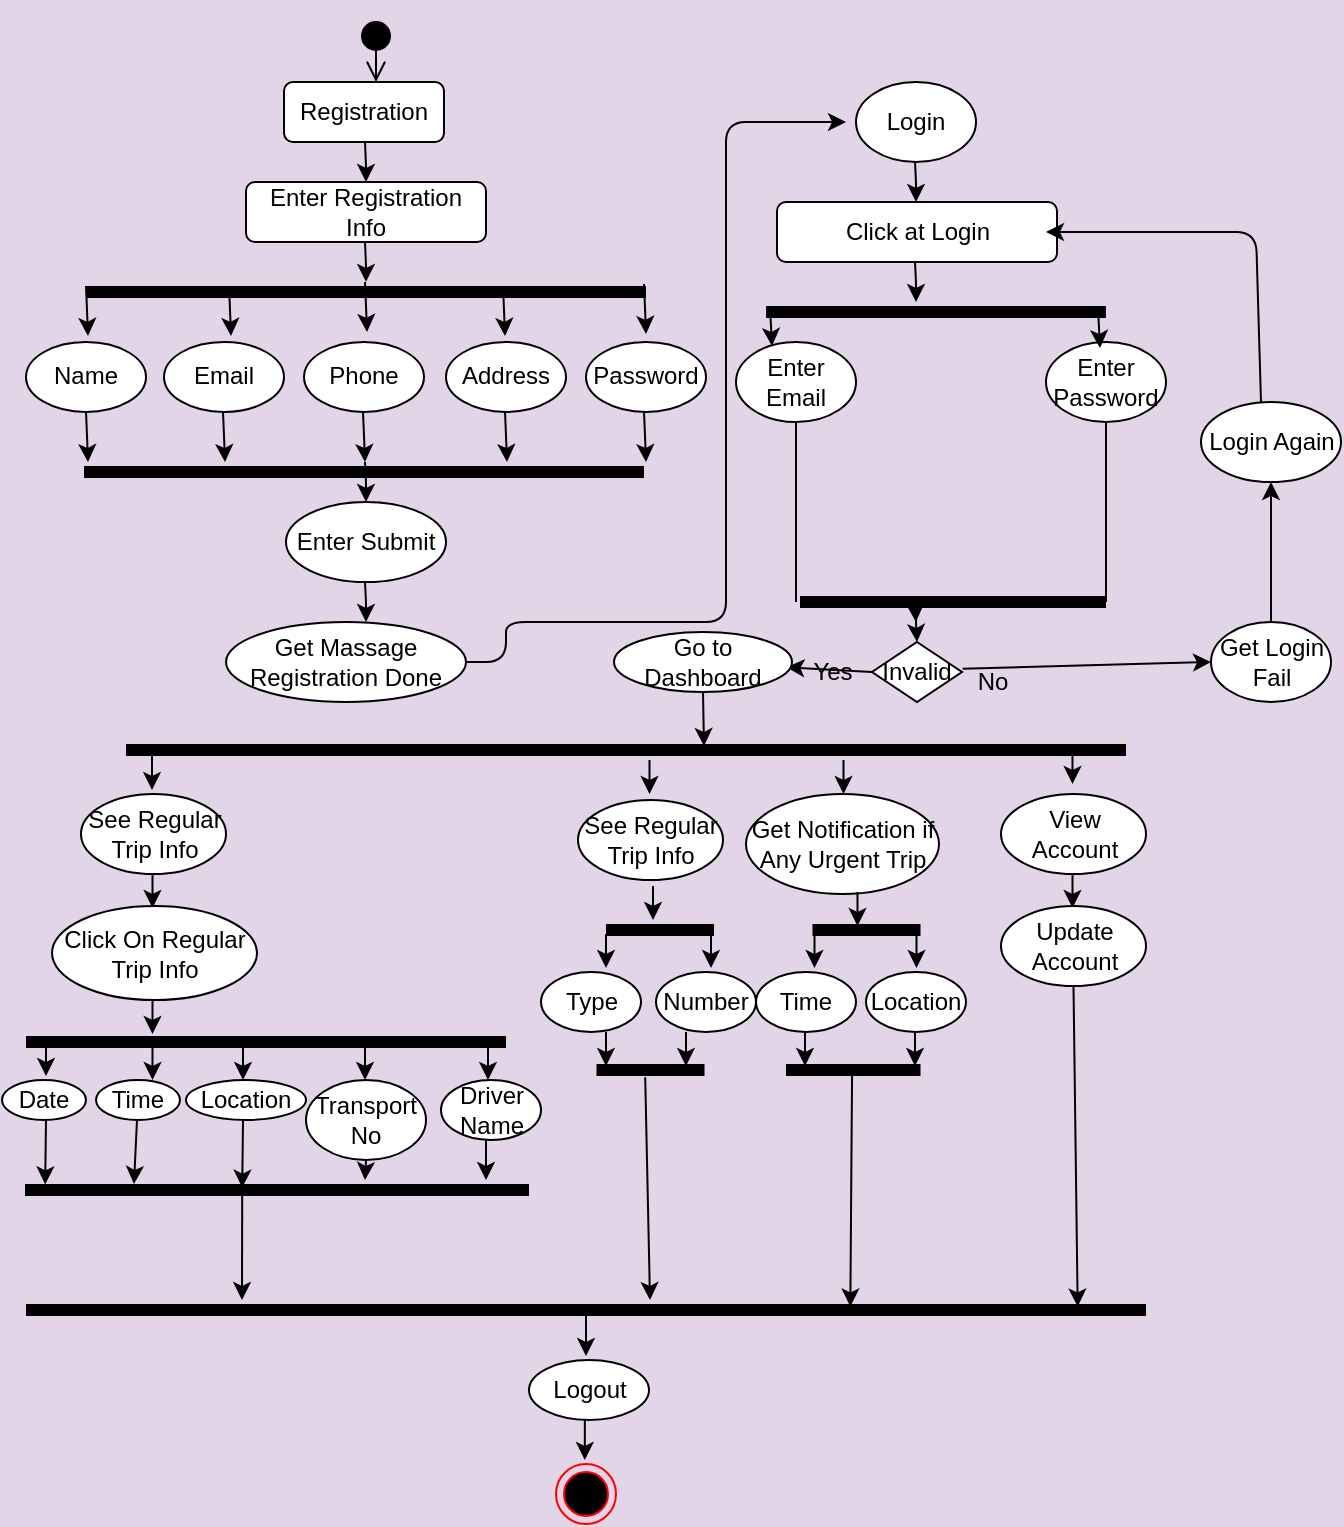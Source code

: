 <mxfile version="14.9.6" type="github">
  <diagram id="tKXObVT6ODstsICqTzrA" name="Page-1">
    <mxGraphModel dx="1038" dy="579" grid="0" gridSize="10" guides="1" tooltips="1" connect="1" arrows="1" fold="1" page="1" pageScale="1" pageWidth="827" pageHeight="1169" background="#E1D5E7" math="0" shadow="0">
      <root>
        <mxCell id="0" />
        <mxCell id="1" parent="0" />
        <mxCell id="a5vDsfFaX1BTuz3lG2Y1-60" value="" style="endArrow=classic;html=1;" edge="1" parent="1">
          <mxGeometry x="30" y="51" width="50" height="50" as="geometry">
            <mxPoint x="199.5" y="261" as="sourcePoint" />
            <mxPoint x="200" y="281" as="targetPoint" />
            <Array as="points">
              <mxPoint x="200" y="271" />
            </Array>
          </mxGeometry>
        </mxCell>
        <mxCell id="a5vDsfFaX1BTuz3lG2Y1-61" value="Get Massage Registration Done" style="ellipse;whiteSpace=wrap;html=1;" vertex="1" parent="1">
          <mxGeometry x="130" y="341" width="120" height="40" as="geometry" />
        </mxCell>
        <mxCell id="a5vDsfFaX1BTuz3lG2Y1-62" value="" style="endArrow=classic;html=1;" edge="1" parent="1">
          <mxGeometry x="30" y="41" width="50" height="50" as="geometry">
            <mxPoint x="199.5" y="321" as="sourcePoint" />
            <mxPoint x="200" y="341" as="targetPoint" />
            <Array as="points">
              <mxPoint x="200" y="331" />
            </Array>
          </mxGeometry>
        </mxCell>
        <mxCell id="a5vDsfFaX1BTuz3lG2Y1-63" value="Enter Submit" style="ellipse;whiteSpace=wrap;html=1;" vertex="1" parent="1">
          <mxGeometry x="160" y="281" width="80" height="40" as="geometry" />
        </mxCell>
        <mxCell id="a5vDsfFaX1BTuz3lG2Y1-64" value="" style="endArrow=classic;html=1;exitX=1;exitY=0.5;exitDx=0;exitDy=0;" edge="1" parent="1" source="a5vDsfFaX1BTuz3lG2Y1-61">
          <mxGeometry x="30" y="71" width="50" height="50" as="geometry">
            <mxPoint x="260" y="351" as="sourcePoint" />
            <mxPoint x="440" y="91" as="targetPoint" />
            <Array as="points">
              <mxPoint x="270" y="361" />
              <mxPoint x="270" y="341" />
              <mxPoint x="380" y="341" />
              <mxPoint x="380" y="261" />
              <mxPoint x="380" y="91" />
            </Array>
          </mxGeometry>
        </mxCell>
        <mxCell id="a5vDsfFaX1BTuz3lG2Y1-65" value="Login" style="ellipse;whiteSpace=wrap;html=1;" vertex="1" parent="1">
          <mxGeometry x="445" y="71" width="60" height="40" as="geometry" />
        </mxCell>
        <mxCell id="a5vDsfFaX1BTuz3lG2Y1-66" value="" style="endArrow=classic;html=1;" edge="1" parent="1">
          <mxGeometry x="30" y="21" width="50" height="50" as="geometry">
            <mxPoint x="474.5" y="111" as="sourcePoint" />
            <mxPoint x="475" y="131" as="targetPoint" />
            <Array as="points">
              <mxPoint x="475" y="121" />
            </Array>
          </mxGeometry>
        </mxCell>
        <mxCell id="a5vDsfFaX1BTuz3lG2Y1-67" value="Click at Login" style="rounded=1;whiteSpace=wrap;html=1;" vertex="1" parent="1">
          <mxGeometry x="405.5" y="131" width="140" height="30" as="geometry" />
        </mxCell>
        <mxCell id="a5vDsfFaX1BTuz3lG2Y1-68" value="" style="endArrow=classic;html=1;" edge="1" parent="1">
          <mxGeometry x="30" y="11" width="50" height="50" as="geometry">
            <mxPoint x="474.5" y="161" as="sourcePoint" />
            <mxPoint x="475" y="181" as="targetPoint" />
            <Array as="points">
              <mxPoint x="475" y="171" />
            </Array>
          </mxGeometry>
        </mxCell>
        <mxCell id="a5vDsfFaX1BTuz3lG2Y1-69" value="Enter Email" style="ellipse;whiteSpace=wrap;html=1;" vertex="1" parent="1">
          <mxGeometry x="385" y="201" width="60" height="40" as="geometry" />
        </mxCell>
        <mxCell id="a5vDsfFaX1BTuz3lG2Y1-70" value="Enter Password" style="ellipse;whiteSpace=wrap;html=1;" vertex="1" parent="1">
          <mxGeometry x="540" y="201" width="60" height="40" as="geometry" />
        </mxCell>
        <mxCell id="a5vDsfFaX1BTuz3lG2Y1-71" value="" style="endArrow=classic;html=1;" edge="1" parent="1">
          <mxGeometry x="56" y="4" width="50" height="50" as="geometry">
            <mxPoint x="566" y="184" as="sourcePoint" />
            <mxPoint x="567" y="204" as="targetPoint" />
            <Array as="points">
              <mxPoint x="566.5" y="194" />
            </Array>
          </mxGeometry>
        </mxCell>
        <mxCell id="a5vDsfFaX1BTuz3lG2Y1-72" value="" style="endArrow=none;html=1;entryX=0.5;entryY=1;entryDx=0;entryDy=0;" edge="1" parent="1" target="a5vDsfFaX1BTuz3lG2Y1-69">
          <mxGeometry x="30" y="71" width="50" height="50" as="geometry">
            <mxPoint x="415" y="331" as="sourcePoint" />
            <mxPoint x="460" y="281" as="targetPoint" />
          </mxGeometry>
        </mxCell>
        <mxCell id="a5vDsfFaX1BTuz3lG2Y1-73" value="" style="endArrow=none;html=1;entryX=0.5;entryY=1;entryDx=0;entryDy=0;" edge="1" parent="1" target="a5vDsfFaX1BTuz3lG2Y1-70">
          <mxGeometry x="30" y="71" width="50" height="50" as="geometry">
            <mxPoint x="570" y="331" as="sourcePoint" />
            <mxPoint x="460" y="281" as="targetPoint" />
          </mxGeometry>
        </mxCell>
        <mxCell id="a5vDsfFaX1BTuz3lG2Y1-74" value="" style="endArrow=classic;html=1;" edge="1" parent="1">
          <mxGeometry x="30" y="71" width="50" height="50" as="geometry">
            <mxPoint x="474.5" y="331" as="sourcePoint" />
            <mxPoint x="475" y="341" as="targetPoint" />
            <Array as="points">
              <mxPoint x="475" y="341" />
            </Array>
          </mxGeometry>
        </mxCell>
        <mxCell id="a5vDsfFaX1BTuz3lG2Y1-75" value="Invalid" style="rhombus;whiteSpace=wrap;html=1;" vertex="1" parent="1">
          <mxGeometry x="453" y="351" width="45" height="30" as="geometry" />
        </mxCell>
        <mxCell id="a5vDsfFaX1BTuz3lG2Y1-76" value="" style="endArrow=classic;html=1;exitX=0;exitY=0.5;exitDx=0;exitDy=0;entryX=-0.07;entryY=0.38;entryDx=0;entryDy=0;entryPerimeter=0;" edge="1" parent="1" source="a5vDsfFaX1BTuz3lG2Y1-75" target="a5vDsfFaX1BTuz3lG2Y1-78">
          <mxGeometry x="30" y="71" width="50" height="50" as="geometry">
            <mxPoint x="410" y="431" as="sourcePoint" />
            <mxPoint x="420" y="381" as="targetPoint" />
          </mxGeometry>
        </mxCell>
        <mxCell id="a5vDsfFaX1BTuz3lG2Y1-77" value="Go to Dashboard" style="ellipse;whiteSpace=wrap;html=1;" vertex="1" parent="1">
          <mxGeometry x="324" y="346" width="89" height="30" as="geometry" />
        </mxCell>
        <mxCell id="a5vDsfFaX1BTuz3lG2Y1-78" value="Yes" style="text;html=1;align=center;verticalAlign=middle;resizable=0;points=[];autosize=1;strokeColor=none;" vertex="1" parent="1">
          <mxGeometry x="413" y="356" width="40" height="20" as="geometry" />
        </mxCell>
        <mxCell id="a5vDsfFaX1BTuz3lG2Y1-79" value="No" style="text;html=1;align=center;verticalAlign=middle;resizable=0;points=[];autosize=1;strokeColor=none;" vertex="1" parent="1">
          <mxGeometry x="498" y="361" width="30" height="20" as="geometry" />
        </mxCell>
        <mxCell id="a5vDsfFaX1BTuz3lG2Y1-80" value="Get Login Fail" style="ellipse;whiteSpace=wrap;html=1;" vertex="1" parent="1">
          <mxGeometry x="622.5" y="341" width="60" height="40" as="geometry" />
        </mxCell>
        <mxCell id="a5vDsfFaX1BTuz3lG2Y1-81" value="" style="endArrow=classic;html=1;entryX=0;entryY=0.5;entryDx=0;entryDy=0;exitX=0.011;exitY=0.167;exitDx=0;exitDy=0;exitPerimeter=0;" edge="1" parent="1" source="a5vDsfFaX1BTuz3lG2Y1-79" target="a5vDsfFaX1BTuz3lG2Y1-80">
          <mxGeometry x="30" y="63" width="50" height="50" as="geometry">
            <mxPoint x="497" y="373" as="sourcePoint" />
            <mxPoint x="590" y="373" as="targetPoint" />
          </mxGeometry>
        </mxCell>
        <mxCell id="a5vDsfFaX1BTuz3lG2Y1-82" value="" style="endArrow=classic;html=1;exitX=0.5;exitY=0;exitDx=0;exitDy=0;" edge="1" parent="1">
          <mxGeometry x="25" y="71" width="50" height="50" as="geometry">
            <mxPoint x="647.5" y="231" as="sourcePoint" />
            <mxPoint x="540" y="146" as="targetPoint" />
            <Array as="points">
              <mxPoint x="645" y="146" />
            </Array>
          </mxGeometry>
        </mxCell>
        <mxCell id="a5vDsfFaX1BTuz3lG2Y1-83" value="Login Again" style="ellipse;whiteSpace=wrap;html=1;" vertex="1" parent="1">
          <mxGeometry x="617.5" y="231" width="70" height="40" as="geometry" />
        </mxCell>
        <mxCell id="a5vDsfFaX1BTuz3lG2Y1-84" value="" style="endArrow=classic;html=1;exitX=0.5;exitY=0;exitDx=0;exitDy=0;entryX=0.5;entryY=1;entryDx=0;entryDy=0;" edge="1" parent="1" source="a5vDsfFaX1BTuz3lG2Y1-80" target="a5vDsfFaX1BTuz3lG2Y1-83">
          <mxGeometry x="30" y="71" width="50" height="50" as="geometry">
            <mxPoint x="410" y="431" as="sourcePoint" />
            <mxPoint x="460" y="381" as="targetPoint" />
          </mxGeometry>
        </mxCell>
        <mxCell id="a5vDsfFaX1BTuz3lG2Y1-85" value="Registration" style="rounded=1;whiteSpace=wrap;html=1;" vertex="1" parent="1">
          <mxGeometry x="159" y="71" width="80" height="30" as="geometry" />
        </mxCell>
        <mxCell id="a5vDsfFaX1BTuz3lG2Y1-86" value="Enter Registration Info" style="rounded=1;whiteSpace=wrap;html=1;" vertex="1" parent="1">
          <mxGeometry x="140" y="121" width="120" height="30" as="geometry" />
        </mxCell>
        <mxCell id="a5vDsfFaX1BTuz3lG2Y1-87" value="" style="endArrow=classic;html=1;" edge="1" parent="1">
          <mxGeometry x="30" y="66.142" width="50" height="58.294" as="geometry">
            <mxPoint x="199.5" y="101.118" as="sourcePoint" />
            <mxPoint x="200" y="121" as="targetPoint" />
            <Array as="points">
              <mxPoint x="200" y="112.777" />
            </Array>
          </mxGeometry>
        </mxCell>
        <mxCell id="a5vDsfFaX1BTuz3lG2Y1-88" value="" style="endArrow=classic;html=1;" edge="1" parent="1">
          <mxGeometry x="30" y="46.072" width="50" height="58.294" as="geometry">
            <mxPoint x="199.5" y="151.001" as="sourcePoint" />
            <mxPoint x="200" y="170.93" as="targetPoint" />
            <Array as="points">
              <mxPoint x="200" y="162.66" />
            </Array>
          </mxGeometry>
        </mxCell>
        <mxCell id="a5vDsfFaX1BTuz3lG2Y1-89" value="Name" style="ellipse;whiteSpace=wrap;html=1;" vertex="1" parent="1">
          <mxGeometry x="30" y="201.004" width="60" height="34.976" as="geometry" />
        </mxCell>
        <mxCell id="a5vDsfFaX1BTuz3lG2Y1-90" value="Email" style="ellipse;whiteSpace=wrap;html=1;" vertex="1" parent="1">
          <mxGeometry x="99" y="201.004" width="60" height="34.976" as="geometry" />
        </mxCell>
        <mxCell id="a5vDsfFaX1BTuz3lG2Y1-91" value="Phone" style="ellipse;whiteSpace=wrap;html=1;" vertex="1" parent="1">
          <mxGeometry x="169" y="201.004" width="60" height="34.976" as="geometry" />
        </mxCell>
        <mxCell id="a5vDsfFaX1BTuz3lG2Y1-92" value="Address" style="ellipse;whiteSpace=wrap;html=1;" vertex="1" parent="1">
          <mxGeometry x="240" y="201.004" width="60" height="34.976" as="geometry" />
        </mxCell>
        <mxCell id="a5vDsfFaX1BTuz3lG2Y1-93" value="Password" style="ellipse;whiteSpace=wrap;html=1;" vertex="1" parent="1">
          <mxGeometry x="310" y="201.004" width="60" height="34.976" as="geometry" />
        </mxCell>
        <mxCell id="a5vDsfFaX1BTuz3lG2Y1-94" value="" style="html=1;verticalAlign=bottom;startArrow=circle;startFill=1;endArrow=open;startSize=6;endSize=8;" edge="1" parent="1">
          <mxGeometry x="30" y="40" width="80" as="geometry">
            <mxPoint x="205" y="40" as="sourcePoint" />
            <mxPoint x="205" y="71" as="targetPoint" />
          </mxGeometry>
        </mxCell>
        <mxCell id="a5vDsfFaX1BTuz3lG2Y1-95" value="" style="shape=line;html=1;strokeWidth=6;" vertex="1" parent="1">
          <mxGeometry x="60" y="171" width="280" height="10" as="geometry" />
        </mxCell>
        <mxCell id="a5vDsfFaX1BTuz3lG2Y1-96" value="" style="endArrow=classic;html=1;" edge="1" parent="1">
          <mxGeometry x="30" y="33.092" width="50" height="58.294" as="geometry">
            <mxPoint x="60" y="172.997" as="sourcePoint" />
            <mxPoint x="61" y="197.95" as="targetPoint" />
            <Array as="points">
              <mxPoint x="60.5" y="184.656" />
            </Array>
          </mxGeometry>
        </mxCell>
        <mxCell id="a5vDsfFaX1BTuz3lG2Y1-97" value="" style="endArrow=classic;html=1;" edge="1" parent="1">
          <mxGeometry x="101.5" y="33.092" width="50" height="58.294" as="geometry">
            <mxPoint x="131.5" y="172.997" as="sourcePoint" />
            <mxPoint x="132.5" y="197.95" as="targetPoint" />
            <Array as="points">
              <mxPoint x="132" y="184.656" />
            </Array>
          </mxGeometry>
        </mxCell>
        <mxCell id="a5vDsfFaX1BTuz3lG2Y1-98" value="" style="endArrow=classic;html=1;" edge="1" parent="1">
          <mxGeometry x="169.5" y="31.092" width="50" height="58.294" as="geometry">
            <mxPoint x="199.5" y="170.997" as="sourcePoint" />
            <mxPoint x="200.5" y="195.95" as="targetPoint" />
            <Array as="points">
              <mxPoint x="200" y="182.656" />
            </Array>
          </mxGeometry>
        </mxCell>
        <mxCell id="a5vDsfFaX1BTuz3lG2Y1-99" value="" style="endArrow=classic;html=1;" edge="1" parent="1">
          <mxGeometry x="238.5" y="33.092" width="50" height="58.294" as="geometry">
            <mxPoint x="268.5" y="172.997" as="sourcePoint" />
            <mxPoint x="269.5" y="197.95" as="targetPoint" />
            <Array as="points">
              <mxPoint x="269" y="184.656" />
            </Array>
          </mxGeometry>
        </mxCell>
        <mxCell id="a5vDsfFaX1BTuz3lG2Y1-100" value="" style="endArrow=classic;html=1;" edge="1" parent="1">
          <mxGeometry x="309" y="32.092" width="50" height="58.294" as="geometry">
            <mxPoint x="339" y="171.997" as="sourcePoint" />
            <mxPoint x="340" y="196.95" as="targetPoint" />
            <Array as="points">
              <mxPoint x="339.5" y="183.656" />
            </Array>
          </mxGeometry>
        </mxCell>
        <mxCell id="a5vDsfFaX1BTuz3lG2Y1-101" value="" style="endArrow=classic;html=1;" edge="1" parent="1">
          <mxGeometry x="30" y="96.072" width="50" height="58.294" as="geometry">
            <mxPoint x="60" y="235.977" as="sourcePoint" />
            <mxPoint x="61" y="261" as="targetPoint" />
            <Array as="points">
              <mxPoint x="60.5" y="247.636" />
            </Array>
          </mxGeometry>
        </mxCell>
        <mxCell id="a5vDsfFaX1BTuz3lG2Y1-102" value="" style="endArrow=classic;html=1;" edge="1" parent="1">
          <mxGeometry x="98.5" y="96.072" width="50" height="58.294" as="geometry">
            <mxPoint x="128.5" y="235.977" as="sourcePoint" />
            <mxPoint x="129.5" y="261" as="targetPoint" />
            <Array as="points">
              <mxPoint x="129" y="247.636" />
            </Array>
          </mxGeometry>
        </mxCell>
        <mxCell id="a5vDsfFaX1BTuz3lG2Y1-103" value="" style="endArrow=classic;html=1;" edge="1" parent="1">
          <mxGeometry x="168.5" y="96.072" width="50" height="58.294" as="geometry">
            <mxPoint x="198.5" y="235.977" as="sourcePoint" />
            <mxPoint x="199.5" y="261" as="targetPoint" />
            <Array as="points">
              <mxPoint x="199" y="247.636" />
            </Array>
          </mxGeometry>
        </mxCell>
        <mxCell id="a5vDsfFaX1BTuz3lG2Y1-104" value="" style="endArrow=classic;html=1;" edge="1" parent="1">
          <mxGeometry x="239.5" y="96.072" width="50" height="58.294" as="geometry">
            <mxPoint x="269.5" y="235.977" as="sourcePoint" />
            <mxPoint x="270.5" y="261" as="targetPoint" />
            <Array as="points">
              <mxPoint x="270" y="247.636" />
            </Array>
          </mxGeometry>
        </mxCell>
        <mxCell id="a5vDsfFaX1BTuz3lG2Y1-105" value="" style="endArrow=classic;html=1;" edge="1" parent="1">
          <mxGeometry x="309" y="96.072" width="50" height="58.294" as="geometry">
            <mxPoint x="339" y="235.977" as="sourcePoint" />
            <mxPoint x="340" y="261" as="targetPoint" />
            <Array as="points">
              <mxPoint x="339.5" y="247.636" />
            </Array>
          </mxGeometry>
        </mxCell>
        <mxCell id="a5vDsfFaX1BTuz3lG2Y1-106" value="" style="shape=line;html=1;strokeWidth=6;" vertex="1" parent="1">
          <mxGeometry x="59" y="261" width="280" height="10" as="geometry" />
        </mxCell>
        <mxCell id="a5vDsfFaX1BTuz3lG2Y1-107" value="" style="shape=line;html=1;strokeWidth=6;" vertex="1" parent="1">
          <mxGeometry x="400" y="181" width="170" height="10" as="geometry" />
        </mxCell>
        <mxCell id="a5vDsfFaX1BTuz3lG2Y1-108" value="" style="endArrow=classic;html=1;" edge="1" parent="1">
          <mxGeometry x="-108" y="3" width="50" height="50" as="geometry">
            <mxPoint x="402" y="183" as="sourcePoint" />
            <mxPoint x="403" y="203" as="targetPoint" />
            <Array as="points">
              <mxPoint x="402.5" y="193" />
            </Array>
          </mxGeometry>
        </mxCell>
        <mxCell id="a5vDsfFaX1BTuz3lG2Y1-109" value="" style="endArrow=classic;html=1;" edge="1" parent="1">
          <mxGeometry x="-35.5" y="151" width="50" height="50" as="geometry">
            <mxPoint x="474.5" y="331" as="sourcePoint" />
            <mxPoint x="475.5" y="351" as="targetPoint" />
            <Array as="points">
              <mxPoint x="475" y="341" />
            </Array>
          </mxGeometry>
        </mxCell>
        <mxCell id="a5vDsfFaX1BTuz3lG2Y1-110" value="" style="shape=line;html=1;strokeWidth=6;" vertex="1" parent="1">
          <mxGeometry x="417" y="326" width="153" height="10" as="geometry" />
        </mxCell>
        <mxCell id="a5vDsfFaX1BTuz3lG2Y1-2" value="" style="shape=line;html=1;strokeWidth=6;rotation=0;" vertex="1" parent="1">
          <mxGeometry x="80" y="400" width="500" height="10" as="geometry" />
        </mxCell>
        <mxCell id="a5vDsfFaX1BTuz3lG2Y1-3" value="" style="endArrow=classic;html=1;" edge="1" parent="1">
          <mxGeometry x="35" y="307" width="50" height="50" as="geometry">
            <mxPoint x="93" y="408" as="sourcePoint" />
            <mxPoint x="93" y="425" as="targetPoint" />
          </mxGeometry>
        </mxCell>
        <mxCell id="a5vDsfFaX1BTuz3lG2Y1-4" value="" style="endArrow=classic;html=1;" edge="1" parent="1">
          <mxGeometry x="283.75" y="309" width="50" height="50" as="geometry">
            <mxPoint x="341.75" y="410" as="sourcePoint" />
            <mxPoint x="341.75" y="427" as="targetPoint" />
          </mxGeometry>
        </mxCell>
        <mxCell id="a5vDsfFaX1BTuz3lG2Y1-5" value="" style="endArrow=classic;html=1;" edge="1" parent="1">
          <mxGeometry x="380.75" y="309" width="50" height="50" as="geometry">
            <mxPoint x="438.75" y="410" as="sourcePoint" />
            <mxPoint x="438.75" y="427" as="targetPoint" />
          </mxGeometry>
        </mxCell>
        <mxCell id="a5vDsfFaX1BTuz3lG2Y1-6" value="" style="endArrow=classic;html=1;" edge="1" parent="1">
          <mxGeometry x="495.25" y="304" width="50" height="50" as="geometry">
            <mxPoint x="553.25" y="405" as="sourcePoint" />
            <mxPoint x="553.25" y="422" as="targetPoint" />
          </mxGeometry>
        </mxCell>
        <mxCell id="a5vDsfFaX1BTuz3lG2Y1-7" value="See Regular Trip Info" style="ellipse;whiteSpace=wrap;html=1;" vertex="1" parent="1">
          <mxGeometry x="57.5" y="427" width="72.5" height="40" as="geometry" />
        </mxCell>
        <mxCell id="a5vDsfFaX1BTuz3lG2Y1-8" value="See Regular Trip Info" style="ellipse;whiteSpace=wrap;html=1;" vertex="1" parent="1">
          <mxGeometry x="306" y="430" width="72.5" height="40" as="geometry" />
        </mxCell>
        <mxCell id="a5vDsfFaX1BTuz3lG2Y1-9" value="Get Notification if Any Urgent Trip" style="ellipse;whiteSpace=wrap;html=1;" vertex="1" parent="1">
          <mxGeometry x="390" y="427" width="96.5" height="50" as="geometry" />
        </mxCell>
        <mxCell id="a5vDsfFaX1BTuz3lG2Y1-10" value="View Account" style="ellipse;whiteSpace=wrap;html=1;" vertex="1" parent="1">
          <mxGeometry x="517.5" y="427" width="72.5" height="40" as="geometry" />
        </mxCell>
        <mxCell id="a5vDsfFaX1BTuz3lG2Y1-11" value="" style="endArrow=classic;html=1;" edge="1" parent="1">
          <mxGeometry x="35.25" y="366" width="50" height="50" as="geometry">
            <mxPoint x="93.25" y="467" as="sourcePoint" />
            <mxPoint x="93.25" y="484" as="targetPoint" />
          </mxGeometry>
        </mxCell>
        <mxCell id="a5vDsfFaX1BTuz3lG2Y1-12" value="Click On Regular Trip Info" style="ellipse;whiteSpace=wrap;html=1;" vertex="1" parent="1">
          <mxGeometry x="43" y="483" width="102.5" height="47" as="geometry" />
        </mxCell>
        <mxCell id="a5vDsfFaX1BTuz3lG2Y1-13" value="" style="shape=line;html=1;strokeWidth=6;rotation=0;" vertex="1" parent="1">
          <mxGeometry x="30" y="546" width="240" height="10" as="geometry" />
        </mxCell>
        <mxCell id="a5vDsfFaX1BTuz3lG2Y1-14" value="" style="endArrow=classic;html=1;" edge="1" parent="1">
          <mxGeometry x="35.25" y="429" width="50" height="50" as="geometry">
            <mxPoint x="93.25" y="530" as="sourcePoint" />
            <mxPoint x="93.25" y="547" as="targetPoint" />
          </mxGeometry>
        </mxCell>
        <mxCell id="a5vDsfFaX1BTuz3lG2Y1-15" value="" style="endArrow=classic;html=1;" edge="1" parent="1">
          <mxGeometry x="-18" y="450" width="50" height="50" as="geometry">
            <mxPoint x="40" y="551" as="sourcePoint" />
            <mxPoint x="40" y="568" as="targetPoint" />
          </mxGeometry>
        </mxCell>
        <mxCell id="a5vDsfFaX1BTuz3lG2Y1-16" value="" style="endArrow=classic;html=1;" edge="1" parent="1">
          <mxGeometry x="35.25" y="452" width="50" height="50" as="geometry">
            <mxPoint x="93.25" y="553" as="sourcePoint" />
            <mxPoint x="93.25" y="570" as="targetPoint" />
          </mxGeometry>
        </mxCell>
        <mxCell id="a5vDsfFaX1BTuz3lG2Y1-17" value="" style="endArrow=classic;html=1;" edge="1" parent="1">
          <mxGeometry x="80.5" y="452" width="50" height="50" as="geometry">
            <mxPoint x="138.5" y="553" as="sourcePoint" />
            <mxPoint x="138.5" y="570" as="targetPoint" />
          </mxGeometry>
        </mxCell>
        <mxCell id="a5vDsfFaX1BTuz3lG2Y1-18" value="" style="endArrow=classic;html=1;" edge="1" parent="1">
          <mxGeometry x="141.5" y="452" width="50" height="50" as="geometry">
            <mxPoint x="199.5" y="553" as="sourcePoint" />
            <mxPoint x="199.5" y="570" as="targetPoint" />
          </mxGeometry>
        </mxCell>
        <mxCell id="a5vDsfFaX1BTuz3lG2Y1-19" value="" style="endArrow=classic;html=1;" edge="1" parent="1">
          <mxGeometry x="203" y="452" width="50" height="50" as="geometry">
            <mxPoint x="261" y="553" as="sourcePoint" />
            <mxPoint x="261" y="570" as="targetPoint" />
          </mxGeometry>
        </mxCell>
        <mxCell id="a5vDsfFaX1BTuz3lG2Y1-20" value="Date" style="ellipse;whiteSpace=wrap;html=1;" vertex="1" parent="1">
          <mxGeometry x="18" y="570" width="42" height="20" as="geometry" />
        </mxCell>
        <mxCell id="a5vDsfFaX1BTuz3lG2Y1-21" value="Time" style="ellipse;whiteSpace=wrap;html=1;" vertex="1" parent="1">
          <mxGeometry x="65" y="570" width="42" height="20" as="geometry" />
        </mxCell>
        <mxCell id="a5vDsfFaX1BTuz3lG2Y1-22" value="Location" style="ellipse;whiteSpace=wrap;html=1;" vertex="1" parent="1">
          <mxGeometry x="110" y="570" width="60" height="20" as="geometry" />
        </mxCell>
        <mxCell id="a5vDsfFaX1BTuz3lG2Y1-23" value="Transport No" style="ellipse;whiteSpace=wrap;html=1;" vertex="1" parent="1">
          <mxGeometry x="170" y="570" width="60" height="40" as="geometry" />
        </mxCell>
        <mxCell id="a5vDsfFaX1BTuz3lG2Y1-24" value="Driver Name" style="ellipse;whiteSpace=wrap;html=1;" vertex="1" parent="1">
          <mxGeometry x="237.5" y="570" width="50" height="30" as="geometry" />
        </mxCell>
        <mxCell id="a5vDsfFaX1BTuz3lG2Y1-25" value="" style="shape=line;html=1;strokeWidth=6;rotation=0;" vertex="1" parent="1">
          <mxGeometry x="29.5" y="620" width="252" height="10" as="geometry" />
        </mxCell>
        <mxCell id="a5vDsfFaX1BTuz3lG2Y1-26" value="" style="endArrow=classic;html=1;" edge="1" parent="1">
          <mxGeometry x="202" y="499" width="50" height="50" as="geometry">
            <mxPoint x="260" y="600" as="sourcePoint" />
            <mxPoint x="260" y="620" as="targetPoint" />
          </mxGeometry>
        </mxCell>
        <mxCell id="a5vDsfFaX1BTuz3lG2Y1-27" value="" style="endArrow=classic;html=1;" edge="1" parent="1">
          <mxGeometry x="141.5" y="502" width="50" height="50" as="geometry">
            <mxPoint x="200" y="610" as="sourcePoint" />
            <mxPoint x="199.5" y="620" as="targetPoint" />
          </mxGeometry>
        </mxCell>
        <mxCell id="a5vDsfFaX1BTuz3lG2Y1-28" value="" style="endArrow=classic;html=1;entryX=0.431;entryY=0.38;entryDx=0;entryDy=0;entryPerimeter=0;" edge="1" parent="1" target="a5vDsfFaX1BTuz3lG2Y1-25">
          <mxGeometry x="80.5" y="489" width="50" height="50" as="geometry">
            <mxPoint x="138.5" y="590" as="sourcePoint" />
            <mxPoint x="138.5" y="607" as="targetPoint" />
          </mxGeometry>
        </mxCell>
        <mxCell id="a5vDsfFaX1BTuz3lG2Y1-29" value="" style="endArrow=classic;html=1;" edge="1" parent="1">
          <mxGeometry x="27.5" y="489" width="50" height="50" as="geometry">
            <mxPoint x="85.5" y="590" as="sourcePoint" />
            <mxPoint x="84" y="622" as="targetPoint" />
          </mxGeometry>
        </mxCell>
        <mxCell id="a5vDsfFaX1BTuz3lG2Y1-30" value="" style="endArrow=classic;html=1;entryX=0.04;entryY=0.22;entryDx=0;entryDy=0;entryPerimeter=0;" edge="1" parent="1" target="a5vDsfFaX1BTuz3lG2Y1-25">
          <mxGeometry x="-18" y="489" width="50" height="50" as="geometry">
            <mxPoint x="40" y="590" as="sourcePoint" />
            <mxPoint x="40" y="607" as="targetPoint" />
          </mxGeometry>
        </mxCell>
        <mxCell id="a5vDsfFaX1BTuz3lG2Y1-31" value="" style="endArrow=classic;html=1;exitX=0.431;exitY=0.62;exitDx=0;exitDy=0;exitPerimeter=0;" edge="1" parent="1" source="a5vDsfFaX1BTuz3lG2Y1-25">
          <mxGeometry x="18" y="400" width="50" height="50" as="geometry">
            <mxPoint x="390" y="600" as="sourcePoint" />
            <mxPoint x="138" y="680" as="targetPoint" />
          </mxGeometry>
        </mxCell>
        <mxCell id="a5vDsfFaX1BTuz3lG2Y1-32" value="" style="shape=line;html=1;strokeWidth=6;rotation=0;" vertex="1" parent="1">
          <mxGeometry x="320" y="490" width="54" height="10" as="geometry" />
        </mxCell>
        <mxCell id="a5vDsfFaX1BTuz3lG2Y1-33" value="" style="endArrow=classic;html=1;" edge="1" parent="1">
          <mxGeometry x="285.5" y="372" width="50" height="50" as="geometry">
            <mxPoint x="343.5" y="473" as="sourcePoint" />
            <mxPoint x="343.5" y="490" as="targetPoint" />
          </mxGeometry>
        </mxCell>
        <mxCell id="a5vDsfFaX1BTuz3lG2Y1-34" value="" style="endArrow=classic;html=1;" edge="1" parent="1">
          <mxGeometry x="262" y="396" width="50" height="50" as="geometry">
            <mxPoint x="320" y="497" as="sourcePoint" />
            <mxPoint x="320" y="514" as="targetPoint" />
          </mxGeometry>
        </mxCell>
        <mxCell id="a5vDsfFaX1BTuz3lG2Y1-35" value="" style="endArrow=classic;html=1;" edge="1" parent="1">
          <mxGeometry x="314.5" y="396" width="50" height="50" as="geometry">
            <mxPoint x="372.5" y="497" as="sourcePoint" />
            <mxPoint x="372.5" y="514" as="targetPoint" />
          </mxGeometry>
        </mxCell>
        <mxCell id="a5vDsfFaX1BTuz3lG2Y1-36" value="Type" style="ellipse;whiteSpace=wrap;html=1;" vertex="1" parent="1">
          <mxGeometry x="287.5" y="516" width="50" height="30" as="geometry" />
        </mxCell>
        <mxCell id="a5vDsfFaX1BTuz3lG2Y1-37" value="Number" style="ellipse;whiteSpace=wrap;html=1;" vertex="1" parent="1">
          <mxGeometry x="345" y="516" width="50" height="30" as="geometry" />
        </mxCell>
        <mxCell id="a5vDsfFaX1BTuz3lG2Y1-38" value="" style="shape=line;html=1;strokeWidth=6;rotation=0;" vertex="1" parent="1">
          <mxGeometry x="315.25" y="560" width="54" height="10" as="geometry" />
        </mxCell>
        <mxCell id="a5vDsfFaX1BTuz3lG2Y1-39" value="" style="endArrow=classic;html=1;" edge="1" parent="1">
          <mxGeometry x="302" y="445" width="50" height="50" as="geometry">
            <mxPoint x="360" y="546" as="sourcePoint" />
            <mxPoint x="360" y="563" as="targetPoint" />
          </mxGeometry>
        </mxCell>
        <mxCell id="a5vDsfFaX1BTuz3lG2Y1-40" value="" style="endArrow=classic;html=1;" edge="1" parent="1">
          <mxGeometry x="262" y="445" width="50" height="50" as="geometry">
            <mxPoint x="320" y="546" as="sourcePoint" />
            <mxPoint x="320" y="563" as="targetPoint" />
          </mxGeometry>
        </mxCell>
        <mxCell id="a5vDsfFaX1BTuz3lG2Y1-41" value="" style="endArrow=classic;html=1;exitX=0.451;exitY=0.86;exitDx=0;exitDy=0;exitPerimeter=0;" edge="1" parent="1" source="a5vDsfFaX1BTuz3lG2Y1-38">
          <mxGeometry x="18" y="400" width="50" height="50" as="geometry">
            <mxPoint x="390" y="590" as="sourcePoint" />
            <mxPoint x="342" y="680" as="targetPoint" />
          </mxGeometry>
        </mxCell>
        <mxCell id="a5vDsfFaX1BTuz3lG2Y1-42" value="" style="endArrow=classic;html=1;" edge="1" parent="1">
          <mxGeometry x="387.75" y="375" width="50" height="50" as="geometry">
            <mxPoint x="445.75" y="476" as="sourcePoint" />
            <mxPoint x="445.75" y="493" as="targetPoint" />
          </mxGeometry>
        </mxCell>
        <mxCell id="a5vDsfFaX1BTuz3lG2Y1-43" value="" style="shape=line;html=1;strokeWidth=6;rotation=0;" vertex="1" parent="1">
          <mxGeometry x="423.25" y="490" width="54" height="10" as="geometry" />
        </mxCell>
        <mxCell id="a5vDsfFaX1BTuz3lG2Y1-44" value="" style="endArrow=classic;html=1;" edge="1" parent="1">
          <mxGeometry x="366.25" y="396" width="50" height="50" as="geometry">
            <mxPoint x="424.25" y="497" as="sourcePoint" />
            <mxPoint x="424.25" y="514" as="targetPoint" />
          </mxGeometry>
        </mxCell>
        <mxCell id="a5vDsfFaX1BTuz3lG2Y1-45" value="" style="endArrow=classic;html=1;" edge="1" parent="1">
          <mxGeometry x="417.25" y="396" width="50" height="50" as="geometry">
            <mxPoint x="475.25" y="497" as="sourcePoint" />
            <mxPoint x="475.25" y="514" as="targetPoint" />
          </mxGeometry>
        </mxCell>
        <mxCell id="a5vDsfFaX1BTuz3lG2Y1-46" value="Time" style="ellipse;whiteSpace=wrap;html=1;" vertex="1" parent="1">
          <mxGeometry x="395" y="516" width="50" height="30" as="geometry" />
        </mxCell>
        <mxCell id="a5vDsfFaX1BTuz3lG2Y1-47" value="Location" style="ellipse;whiteSpace=wrap;html=1;" vertex="1" parent="1">
          <mxGeometry x="450" y="516" width="50" height="30" as="geometry" />
        </mxCell>
        <mxCell id="a5vDsfFaX1BTuz3lG2Y1-48" value="" style="endArrow=classic;html=1;" edge="1" parent="1">
          <mxGeometry x="361.5" y="445" width="50" height="50" as="geometry">
            <mxPoint x="419.5" y="546" as="sourcePoint" />
            <mxPoint x="419.5" y="563" as="targetPoint" />
          </mxGeometry>
        </mxCell>
        <mxCell id="a5vDsfFaX1BTuz3lG2Y1-49" value="" style="endArrow=classic;html=1;" edge="1" parent="1">
          <mxGeometry x="416.5" y="445" width="50" height="50" as="geometry">
            <mxPoint x="474.5" y="546" as="sourcePoint" />
            <mxPoint x="474.5" y="563" as="targetPoint" />
          </mxGeometry>
        </mxCell>
        <mxCell id="a5vDsfFaX1BTuz3lG2Y1-50" value="" style="shape=line;html=1;strokeWidth=6;rotation=0;" vertex="1" parent="1">
          <mxGeometry x="410" y="560" width="67.25" height="10" as="geometry" />
        </mxCell>
        <mxCell id="a5vDsfFaX1BTuz3lG2Y1-51" value="" style="endArrow=classic;html=1;exitX=0.451;exitY=0.86;exitDx=0;exitDy=0;exitPerimeter=0;entryX=0.736;entryY=0.324;entryDx=0;entryDy=0;entryPerimeter=0;" edge="1" parent="1" target="a5vDsfFaX1BTuz3lG2Y1-55">
          <mxGeometry x="18" y="400" width="50" height="50" as="geometry">
            <mxPoint x="443.054" y="564.0" as="sourcePoint" />
            <mxPoint x="445.45" y="1076.2" as="targetPoint" />
          </mxGeometry>
        </mxCell>
        <mxCell id="a5vDsfFaX1BTuz3lG2Y1-52" value="" style="endArrow=classic;html=1;" edge="1" parent="1">
          <mxGeometry x="495.25" y="366" width="50" height="50" as="geometry">
            <mxPoint x="553.25" y="467" as="sourcePoint" />
            <mxPoint x="553.25" y="484" as="targetPoint" />
          </mxGeometry>
        </mxCell>
        <mxCell id="a5vDsfFaX1BTuz3lG2Y1-53" value="Update Account" style="ellipse;whiteSpace=wrap;html=1;" vertex="1" parent="1">
          <mxGeometry x="517.5" y="483" width="72.5" height="40" as="geometry" />
        </mxCell>
        <mxCell id="a5vDsfFaX1BTuz3lG2Y1-54" value="" style="endArrow=classic;html=1;exitX=0.5;exitY=1;exitDx=0;exitDy=0;entryX=0.939;entryY=0.324;entryDx=0;entryDy=0;entryPerimeter=0;" edge="1" parent="1" source="a5vDsfFaX1BTuz3lG2Y1-53" target="a5vDsfFaX1BTuz3lG2Y1-55">
          <mxGeometry x="18" y="400" width="50" height="50" as="geometry">
            <mxPoint x="390" y="530" as="sourcePoint" />
            <mxPoint x="554" y="1081.6" as="targetPoint" />
          </mxGeometry>
        </mxCell>
        <mxCell id="a5vDsfFaX1BTuz3lG2Y1-55" value="" style="shape=line;html=1;strokeWidth=6;rotation=0;" vertex="1" parent="1">
          <mxGeometry x="30" y="680" width="560" height="10" as="geometry" />
        </mxCell>
        <mxCell id="a5vDsfFaX1BTuz3lG2Y1-56" value="" style="endArrow=classic;html=1;" edge="1" parent="1">
          <mxGeometry x="18" y="400" width="50" height="50" as="geometry">
            <mxPoint x="310" y="688" as="sourcePoint" />
            <mxPoint x="310" y="708" as="targetPoint" />
          </mxGeometry>
        </mxCell>
        <mxCell id="a5vDsfFaX1BTuz3lG2Y1-57" value="Logout" style="ellipse;whiteSpace=wrap;html=1;" vertex="1" parent="1">
          <mxGeometry x="281.5" y="710" width="60" height="30" as="geometry" />
        </mxCell>
        <mxCell id="a5vDsfFaX1BTuz3lG2Y1-58" value="" style="endArrow=classic;html=1;" edge="1" parent="1">
          <mxGeometry x="18" y="400" width="50" height="50" as="geometry">
            <mxPoint x="309.41" y="740.0" as="sourcePoint" />
            <mxPoint x="309.41" y="760.0" as="targetPoint" />
          </mxGeometry>
        </mxCell>
        <mxCell id="a5vDsfFaX1BTuz3lG2Y1-111" value="" style="endArrow=classic;html=1;exitX=0.5;exitY=1;exitDx=0;exitDy=0;entryX=0.578;entryY=0.3;entryDx=0;entryDy=0;entryPerimeter=0;" edge="1" parent="1" source="a5vDsfFaX1BTuz3lG2Y1-77" target="a5vDsfFaX1BTuz3lG2Y1-2">
          <mxGeometry width="50" height="50" relative="1" as="geometry">
            <mxPoint x="390" y="490" as="sourcePoint" />
            <mxPoint x="440" y="440" as="targetPoint" />
          </mxGeometry>
        </mxCell>
        <mxCell id="a5vDsfFaX1BTuz3lG2Y1-112" value="" style="ellipse;html=1;shape=endState;fillColor=#000000;strokeColor=#ff0000;" vertex="1" parent="1">
          <mxGeometry x="295" y="762" width="30" height="30" as="geometry" />
        </mxCell>
      </root>
    </mxGraphModel>
  </diagram>
</mxfile>
